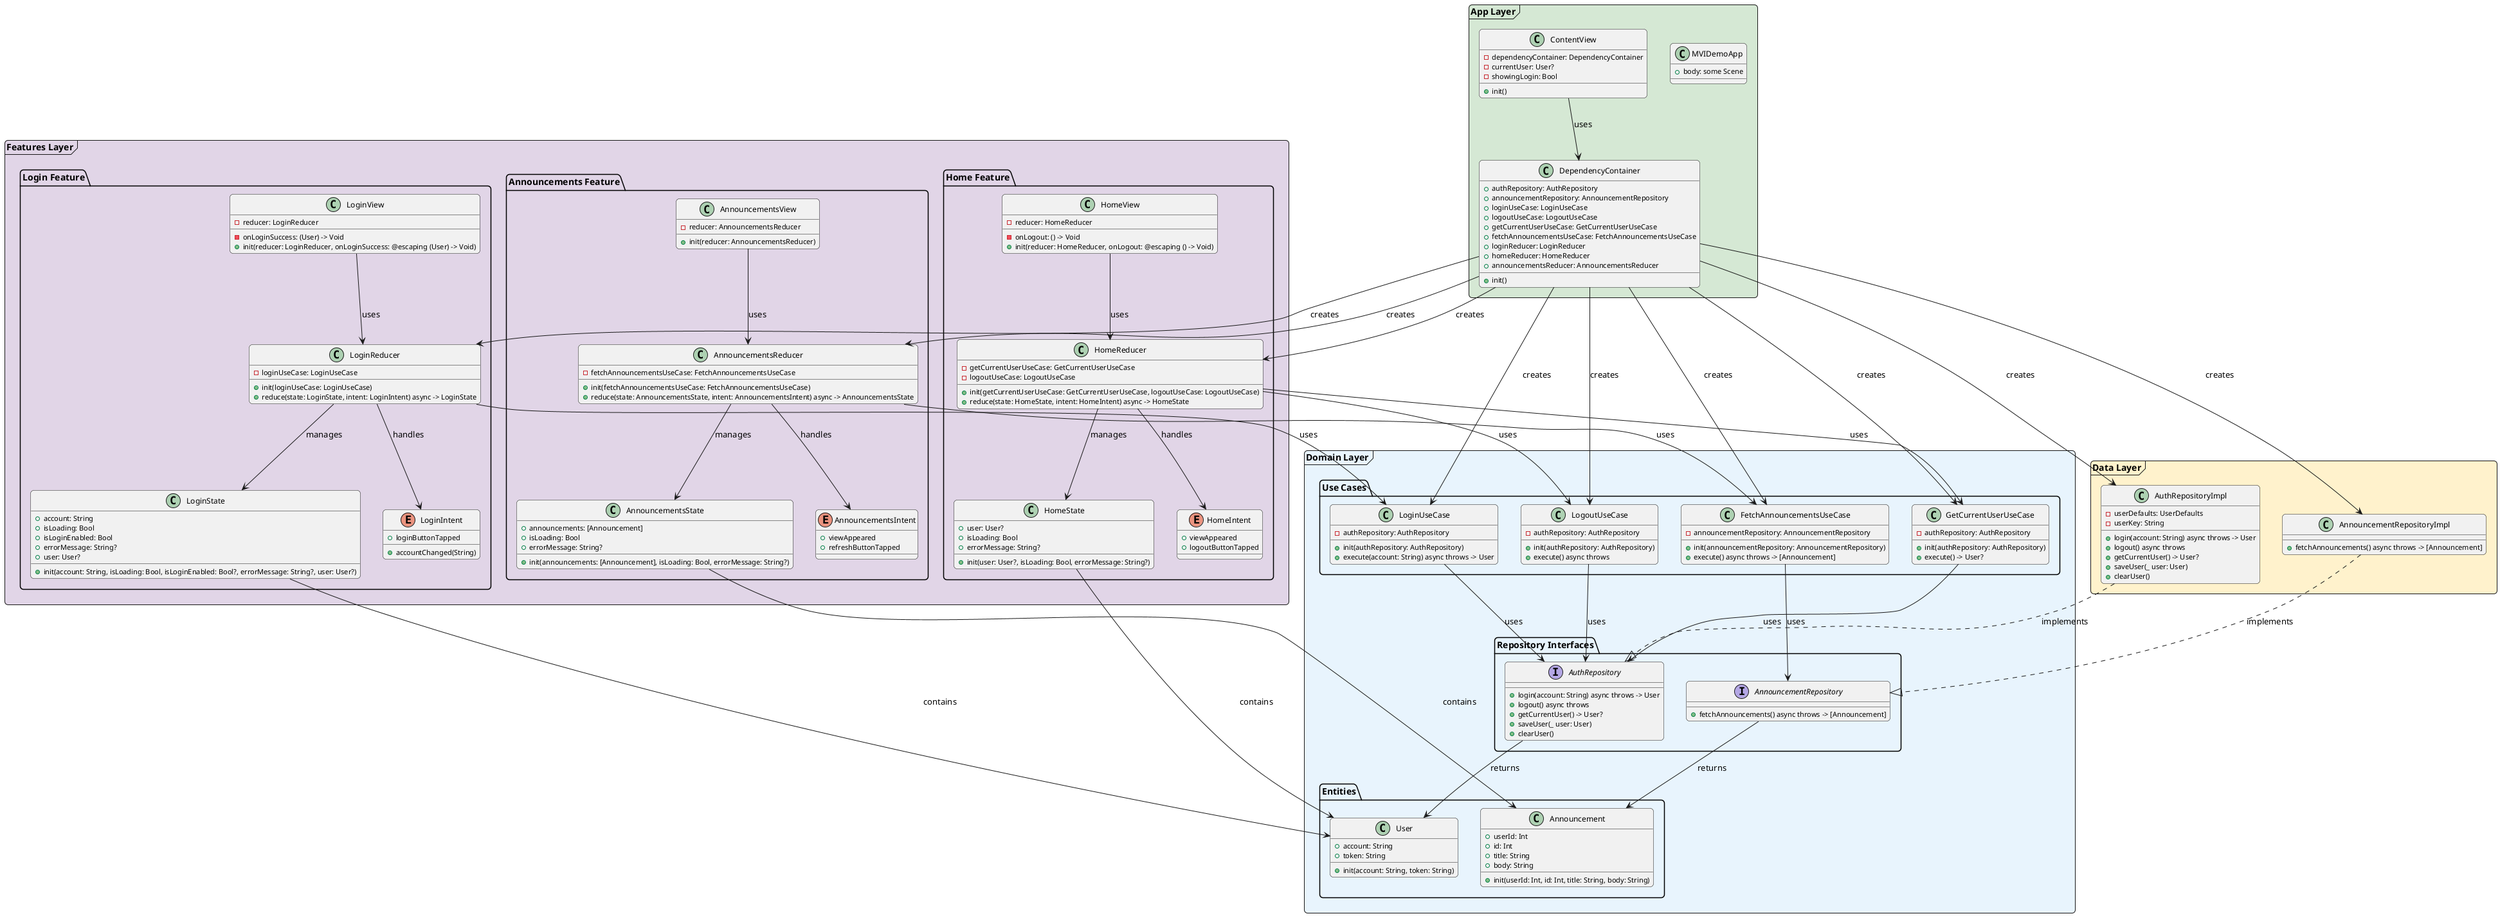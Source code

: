 @startuml MVIDemo_Complete_Architecture

' 設定字型和樣式
skinparam {
    DefaultFontName "Helvetica"
    ClassFontName "Helvetica"
    PackageFontName "Helvetica"
    InterfaceFontName "Helvetica"
    ActivityFontName "Helvetica"
    ArrowFontName "Helvetica"
    
    FontColor black
    BackgroundColor white
    
    RoundCorner 10
    
    ClassAttributeFontSize 11
    ClassFontSize 12
}

!define DOMAIN_COLOR #E8F4FD
!define DATA_COLOR #FFF2CC
!define FEATURE_COLOR #E1D5E7
!define APP_COLOR #D5E8D4

package "Domain Layer" <<Frame>> DOMAIN_COLOR {
    
    package "Entities" {
        class User {
            + account: String
            + token: String
            + init(account: String, token: String)
        }
        
        class Announcement {
            + userId: Int
            + id: Int
            + title: String
            + body: String
            + init(userId: Int, id: Int, title: String, body: String)
        }
    }
    
    package "Repository Interfaces" {
        interface AuthRepository {
            + login(account: String) async throws -> User
            + logout() async throws
            + getCurrentUser() -> User?
            + saveUser(_ user: User)
            + clearUser()
        }
        
        interface AnnouncementRepository {
            + fetchAnnouncements() async throws -> [Announcement]
        }
    }
    
    package "Use Cases" {
        class LoginUseCase {
            - authRepository: AuthRepository
            + init(authRepository: AuthRepository)
            + execute(account: String) async throws -> User
        }
        
        class LogoutUseCase {
            - authRepository: AuthRepository
            + init(authRepository: AuthRepository)
            + execute() async throws
        }
        
        class GetCurrentUserUseCase {
            - authRepository: AuthRepository
            + init(authRepository: AuthRepository)
            + execute() -> User?
        }
        
        class FetchAnnouncementsUseCase {
            - announcementRepository: AnnouncementRepository
            + init(announcementRepository: AnnouncementRepository)
            + execute() async throws -> [Announcement]
        }
    }
}

package "Data Layer" <<Frame>> DATA_COLOR {
    class AuthRepositoryImpl {
        - userDefaults: UserDefaults
        - userKey: String
        + login(account: String) async throws -> User
        + logout() async throws
        + getCurrentUser() -> User?
        + saveUser(_ user: User)
        + clearUser()
    }
    
    class AnnouncementRepositoryImpl {
        + fetchAnnouncements() async throws -> [Announcement]
    }
}

package "Features Layer" <<Frame>> FEATURE_COLOR {
    
    package "Login Feature" {
        class LoginState {
            + account: String
            + isLoading: Bool
            + isLoginEnabled: Bool
            + errorMessage: String?
            + user: User?
            + init(account: String, isLoading: Bool, isLoginEnabled: Bool?, errorMessage: String?, user: User?)
        }
        
        enum LoginIntent {
            + accountChanged(String)
            + loginButtonTapped
        }
        
        class LoginReducer {
            - loginUseCase: LoginUseCase
            + init(loginUseCase: LoginUseCase)
            + reduce(state: LoginState, intent: LoginIntent) async -> LoginState
        }
        
        class LoginView {
            - reducer: LoginReducer
            - onLoginSuccess: (User) -> Void
            + init(reducer: LoginReducer, onLoginSuccess: @escaping (User) -> Void)
        }
    }
    
    package "Home Feature" {
        class HomeState {
            + user: User?
            + isLoading: Bool
            + errorMessage: String?
            + init(user: User?, isLoading: Bool, errorMessage: String?)
        }
        
        enum HomeIntent {
            + viewAppeared
            + logoutButtonTapped
        }
        
        class HomeReducer {
            - getCurrentUserUseCase: GetCurrentUserUseCase
            - logoutUseCase: LogoutUseCase
            + init(getCurrentUserUseCase: GetCurrentUserUseCase, logoutUseCase: LogoutUseCase)
            + reduce(state: HomeState, intent: HomeIntent) async -> HomeState
        }
        
        class HomeView {
            - reducer: HomeReducer
            - onLogout: () -> Void
            + init(reducer: HomeReducer, onLogout: @escaping () -> Void)
        }
    }
    
    package "Announcements Feature" {
        class AnnouncementsState {
            + announcements: [Announcement]
            + isLoading: Bool
            + errorMessage: String?
            + init(announcements: [Announcement], isLoading: Bool, errorMessage: String?)
        }
        
        enum AnnouncementsIntent {
            + viewAppeared
            + refreshButtonTapped
        }
        
        class AnnouncementsReducer {
            - fetchAnnouncementsUseCase: FetchAnnouncementsUseCase
            + init(fetchAnnouncementsUseCase: FetchAnnouncementsUseCase)
            + reduce(state: AnnouncementsState, intent: AnnouncementsIntent) async -> AnnouncementsState
        }
        
        class AnnouncementsView {
            - reducer: AnnouncementsReducer
            + init(reducer: AnnouncementsReducer)
        }
    }
}

package "App Layer" <<Frame>> APP_COLOR {
    class MVIDemoApp {
        + body: some Scene
    }
    
    class ContentView {
        - dependencyContainer: DependencyContainer
        - currentUser: User?
        - showingLogin: Bool
        + init()
    }
    
    class DependencyContainer {
        + authRepository: AuthRepository
        + announcementRepository: AnnouncementRepository
        + loginUseCase: LoginUseCase
        + logoutUseCase: LogoutUseCase
        + getCurrentUserUseCase: GetCurrentUserUseCase
        + fetchAnnouncementsUseCase: FetchAnnouncementsUseCase
        + loginReducer: LoginReducer
        + homeReducer: HomeReducer
        + announcementsReducer: AnnouncementsReducer
        + init()
    }
}

' Domain Layer Relationships
LoginUseCase --> AuthRepository : uses
LogoutUseCase --> AuthRepository : uses
GetCurrentUserUseCase --> AuthRepository : uses
FetchAnnouncementsUseCase --> AnnouncementRepository : uses

' Data Layer Implementations
AuthRepositoryImpl ..|> AuthRepository : implements
AnnouncementRepositoryImpl ..|> AnnouncementRepository : implements

' Feature Layer Dependencies
LoginReducer --> LoginUseCase : uses
LoginReducer --> LoginState : manages
LoginReducer --> LoginIntent : handles
LoginView --> LoginReducer : uses

HomeReducer --> GetCurrentUserUseCase : uses
HomeReducer --> LogoutUseCase : uses
HomeReducer --> HomeState : manages
HomeReducer --> HomeIntent : handles
HomeView --> HomeReducer : uses

AnnouncementsReducer --> FetchAnnouncementsUseCase : uses
AnnouncementsReducer --> AnnouncementsState : manages
AnnouncementsReducer --> AnnouncementsIntent : handles
AnnouncementsView --> AnnouncementsReducer : uses

' App Layer Dependencies
ContentView --> DependencyContainer : uses
DependencyContainer --> AuthRepositoryImpl : creates
DependencyContainer --> AnnouncementRepositoryImpl : creates
DependencyContainer --> LoginUseCase : creates
DependencyContainer --> LogoutUseCase : creates
DependencyContainer --> GetCurrentUserUseCase : creates
DependencyContainer --> FetchAnnouncementsUseCase : creates
DependencyContainer --> LoginReducer : creates
DependencyContainer --> HomeReducer : creates
DependencyContainer --> AnnouncementsReducer : creates

' Entity Usage
LoginState --> User : contains
HomeState --> User : contains
AnnouncementsState --> Announcement : contains
AuthRepository --> User : returns
AnnouncementRepository --> Announcement : returns

@enduml